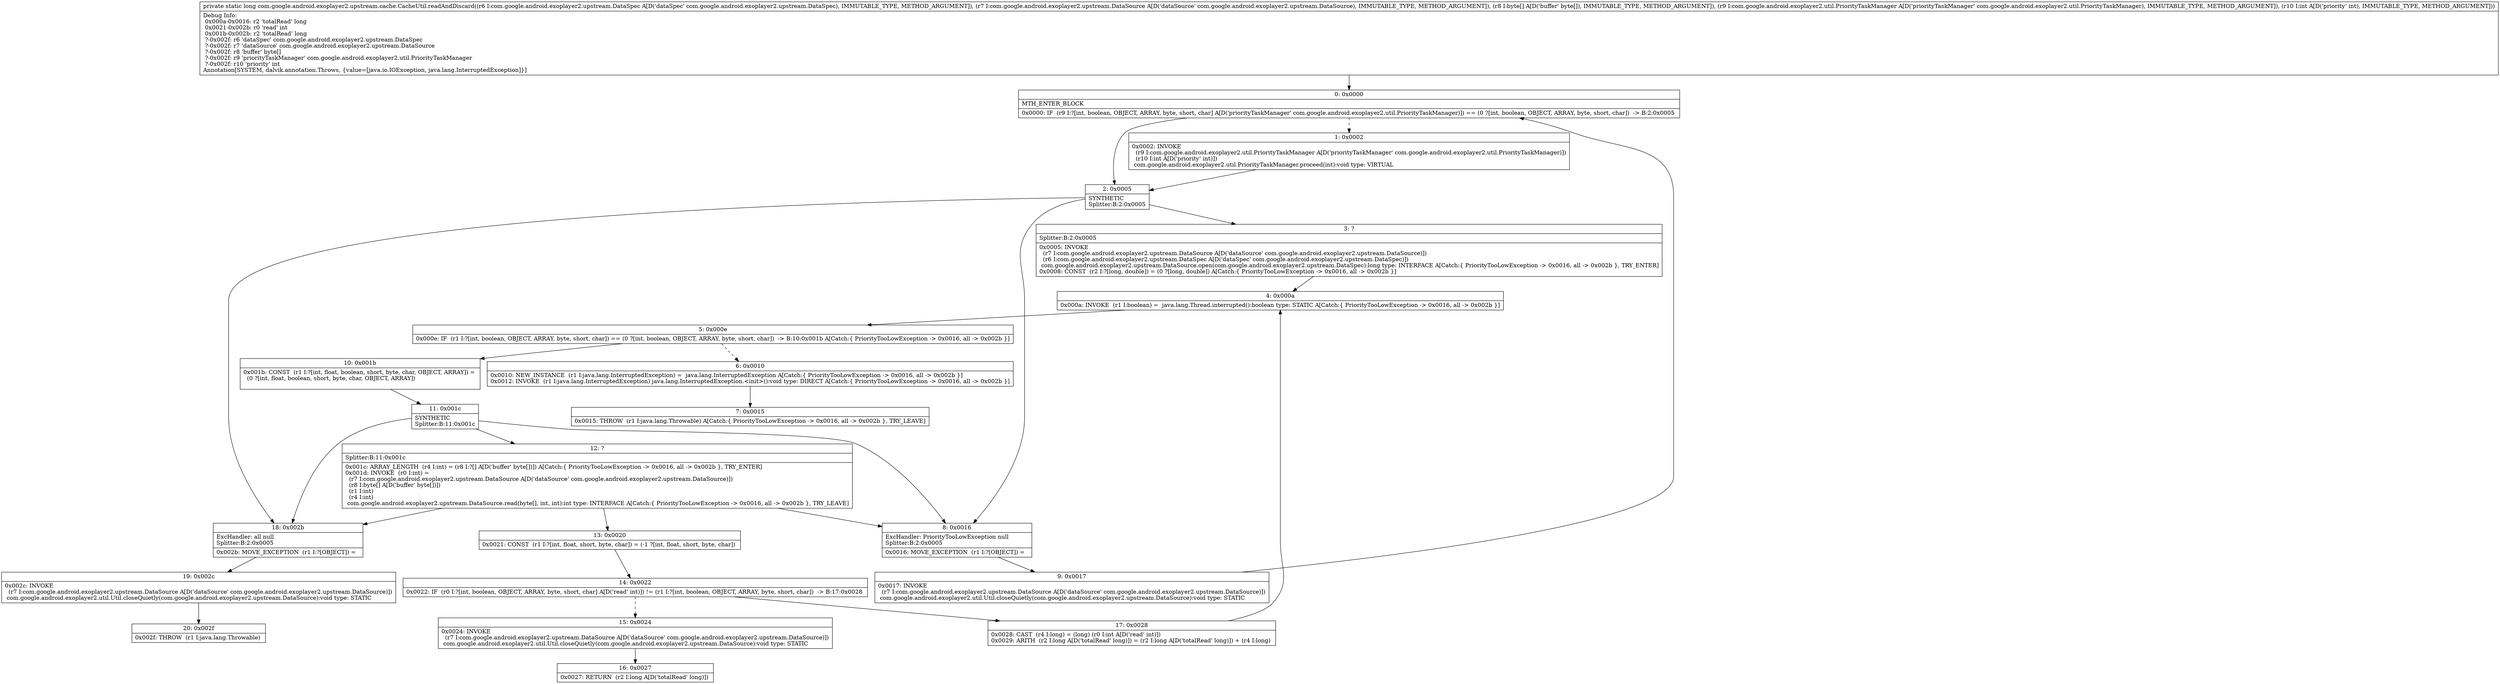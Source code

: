 digraph "CFG forcom.google.android.exoplayer2.upstream.cache.CacheUtil.readAndDiscard(Lcom\/google\/android\/exoplayer2\/upstream\/DataSpec;Lcom\/google\/android\/exoplayer2\/upstream\/DataSource;[BLcom\/google\/android\/exoplayer2\/util\/PriorityTaskManager;I)J" {
Node_0 [shape=record,label="{0\:\ 0x0000|MTH_ENTER_BLOCK\l|0x0000: IF  (r9 I:?[int, boolean, OBJECT, ARRAY, byte, short, char] A[D('priorityTaskManager' com.google.android.exoplayer2.util.PriorityTaskManager)]) == (0 ?[int, boolean, OBJECT, ARRAY, byte, short, char])  \-\> B:2:0x0005 \l}"];
Node_1 [shape=record,label="{1\:\ 0x0002|0x0002: INVOKE  \l  (r9 I:com.google.android.exoplayer2.util.PriorityTaskManager A[D('priorityTaskManager' com.google.android.exoplayer2.util.PriorityTaskManager)])\l  (r10 I:int A[D('priority' int)])\l com.google.android.exoplayer2.util.PriorityTaskManager.proceed(int):void type: VIRTUAL \l}"];
Node_2 [shape=record,label="{2\:\ 0x0005|SYNTHETIC\lSplitter:B:2:0x0005\l}"];
Node_3 [shape=record,label="{3\:\ ?|Splitter:B:2:0x0005\l|0x0005: INVOKE  \l  (r7 I:com.google.android.exoplayer2.upstream.DataSource A[D('dataSource' com.google.android.exoplayer2.upstream.DataSource)])\l  (r6 I:com.google.android.exoplayer2.upstream.DataSpec A[D('dataSpec' com.google.android.exoplayer2.upstream.DataSpec)])\l com.google.android.exoplayer2.upstream.DataSource.open(com.google.android.exoplayer2.upstream.DataSpec):long type: INTERFACE A[Catch:\{ PriorityTooLowException \-\> 0x0016, all \-\> 0x002b \}, TRY_ENTER]\l0x0008: CONST  (r2 I:?[long, double]) = (0 ?[long, double]) A[Catch:\{ PriorityTooLowException \-\> 0x0016, all \-\> 0x002b \}]\l}"];
Node_4 [shape=record,label="{4\:\ 0x000a|0x000a: INVOKE  (r1 I:boolean) =  java.lang.Thread.interrupted():boolean type: STATIC A[Catch:\{ PriorityTooLowException \-\> 0x0016, all \-\> 0x002b \}]\l}"];
Node_5 [shape=record,label="{5\:\ 0x000e|0x000e: IF  (r1 I:?[int, boolean, OBJECT, ARRAY, byte, short, char]) == (0 ?[int, boolean, OBJECT, ARRAY, byte, short, char])  \-\> B:10:0x001b A[Catch:\{ PriorityTooLowException \-\> 0x0016, all \-\> 0x002b \}]\l}"];
Node_6 [shape=record,label="{6\:\ 0x0010|0x0010: NEW_INSTANCE  (r1 I:java.lang.InterruptedException) =  java.lang.InterruptedException A[Catch:\{ PriorityTooLowException \-\> 0x0016, all \-\> 0x002b \}]\l0x0012: INVOKE  (r1 I:java.lang.InterruptedException) java.lang.InterruptedException.\<init\>():void type: DIRECT A[Catch:\{ PriorityTooLowException \-\> 0x0016, all \-\> 0x002b \}]\l}"];
Node_7 [shape=record,label="{7\:\ 0x0015|0x0015: THROW  (r1 I:java.lang.Throwable) A[Catch:\{ PriorityTooLowException \-\> 0x0016, all \-\> 0x002b \}, TRY_LEAVE]\l}"];
Node_8 [shape=record,label="{8\:\ 0x0016|ExcHandler: PriorityTooLowException null\lSplitter:B:2:0x0005\l|0x0016: MOVE_EXCEPTION  (r1 I:?[OBJECT]) =  \l}"];
Node_9 [shape=record,label="{9\:\ 0x0017|0x0017: INVOKE  \l  (r7 I:com.google.android.exoplayer2.upstream.DataSource A[D('dataSource' com.google.android.exoplayer2.upstream.DataSource)])\l com.google.android.exoplayer2.util.Util.closeQuietly(com.google.android.exoplayer2.upstream.DataSource):void type: STATIC \l}"];
Node_10 [shape=record,label="{10\:\ 0x001b|0x001b: CONST  (r1 I:?[int, float, boolean, short, byte, char, OBJECT, ARRAY]) = \l  (0 ?[int, float, boolean, short, byte, char, OBJECT, ARRAY])\l \l}"];
Node_11 [shape=record,label="{11\:\ 0x001c|SYNTHETIC\lSplitter:B:11:0x001c\l}"];
Node_12 [shape=record,label="{12\:\ ?|Splitter:B:11:0x001c\l|0x001c: ARRAY_LENGTH  (r4 I:int) = (r8 I:?[] A[D('buffer' byte[])]) A[Catch:\{ PriorityTooLowException \-\> 0x0016, all \-\> 0x002b \}, TRY_ENTER]\l0x001d: INVOKE  (r0 I:int) = \l  (r7 I:com.google.android.exoplayer2.upstream.DataSource A[D('dataSource' com.google.android.exoplayer2.upstream.DataSource)])\l  (r8 I:byte[] A[D('buffer' byte[])])\l  (r1 I:int)\l  (r4 I:int)\l com.google.android.exoplayer2.upstream.DataSource.read(byte[], int, int):int type: INTERFACE A[Catch:\{ PriorityTooLowException \-\> 0x0016, all \-\> 0x002b \}, TRY_LEAVE]\l}"];
Node_13 [shape=record,label="{13\:\ 0x0020|0x0021: CONST  (r1 I:?[int, float, short, byte, char]) = (\-1 ?[int, float, short, byte, char]) \l}"];
Node_14 [shape=record,label="{14\:\ 0x0022|0x0022: IF  (r0 I:?[int, boolean, OBJECT, ARRAY, byte, short, char] A[D('read' int)]) != (r1 I:?[int, boolean, OBJECT, ARRAY, byte, short, char])  \-\> B:17:0x0028 \l}"];
Node_15 [shape=record,label="{15\:\ 0x0024|0x0024: INVOKE  \l  (r7 I:com.google.android.exoplayer2.upstream.DataSource A[D('dataSource' com.google.android.exoplayer2.upstream.DataSource)])\l com.google.android.exoplayer2.util.Util.closeQuietly(com.google.android.exoplayer2.upstream.DataSource):void type: STATIC \l}"];
Node_16 [shape=record,label="{16\:\ 0x0027|0x0027: RETURN  (r2 I:long A[D('totalRead' long)]) \l}"];
Node_17 [shape=record,label="{17\:\ 0x0028|0x0028: CAST  (r4 I:long) = (long) (r0 I:int A[D('read' int)]) \l0x0029: ARITH  (r2 I:long A[D('totalRead' long)]) = (r2 I:long A[D('totalRead' long)]) + (r4 I:long) \l}"];
Node_18 [shape=record,label="{18\:\ 0x002b|ExcHandler: all null\lSplitter:B:2:0x0005\l|0x002b: MOVE_EXCEPTION  (r1 I:?[OBJECT]) =  \l}"];
Node_19 [shape=record,label="{19\:\ 0x002c|0x002c: INVOKE  \l  (r7 I:com.google.android.exoplayer2.upstream.DataSource A[D('dataSource' com.google.android.exoplayer2.upstream.DataSource)])\l com.google.android.exoplayer2.util.Util.closeQuietly(com.google.android.exoplayer2.upstream.DataSource):void type: STATIC \l}"];
Node_20 [shape=record,label="{20\:\ 0x002f|0x002f: THROW  (r1 I:java.lang.Throwable) \l}"];
MethodNode[shape=record,label="{private static long com.google.android.exoplayer2.upstream.cache.CacheUtil.readAndDiscard((r6 I:com.google.android.exoplayer2.upstream.DataSpec A[D('dataSpec' com.google.android.exoplayer2.upstream.DataSpec), IMMUTABLE_TYPE, METHOD_ARGUMENT]), (r7 I:com.google.android.exoplayer2.upstream.DataSource A[D('dataSource' com.google.android.exoplayer2.upstream.DataSource), IMMUTABLE_TYPE, METHOD_ARGUMENT]), (r8 I:byte[] A[D('buffer' byte[]), IMMUTABLE_TYPE, METHOD_ARGUMENT]), (r9 I:com.google.android.exoplayer2.util.PriorityTaskManager A[D('priorityTaskManager' com.google.android.exoplayer2.util.PriorityTaskManager), IMMUTABLE_TYPE, METHOD_ARGUMENT]), (r10 I:int A[D('priority' int), IMMUTABLE_TYPE, METHOD_ARGUMENT]))  | Debug Info:\l  0x000a\-0x0016: r2 'totalRead' long\l  0x0021\-0x002b: r0 'read' int\l  0x001b\-0x002b: r2 'totalRead' long\l  ?\-0x002f: r6 'dataSpec' com.google.android.exoplayer2.upstream.DataSpec\l  ?\-0x002f: r7 'dataSource' com.google.android.exoplayer2.upstream.DataSource\l  ?\-0x002f: r8 'buffer' byte[]\l  ?\-0x002f: r9 'priorityTaskManager' com.google.android.exoplayer2.util.PriorityTaskManager\l  ?\-0x002f: r10 'priority' int\lAnnotation[SYSTEM, dalvik.annotation.Throws, \{value=[java.io.IOException, java.lang.InterruptedException]\}]\l}"];
MethodNode -> Node_0;
Node_0 -> Node_1[style=dashed];
Node_0 -> Node_2;
Node_1 -> Node_2;
Node_2 -> Node_3;
Node_2 -> Node_8;
Node_2 -> Node_18;
Node_3 -> Node_4;
Node_4 -> Node_5;
Node_5 -> Node_6[style=dashed];
Node_5 -> Node_10;
Node_6 -> Node_7;
Node_8 -> Node_9;
Node_9 -> Node_0;
Node_10 -> Node_11;
Node_11 -> Node_12;
Node_11 -> Node_8;
Node_11 -> Node_18;
Node_12 -> Node_13;
Node_12 -> Node_8;
Node_12 -> Node_18;
Node_13 -> Node_14;
Node_14 -> Node_15[style=dashed];
Node_14 -> Node_17;
Node_15 -> Node_16;
Node_17 -> Node_4;
Node_18 -> Node_19;
Node_19 -> Node_20;
}

